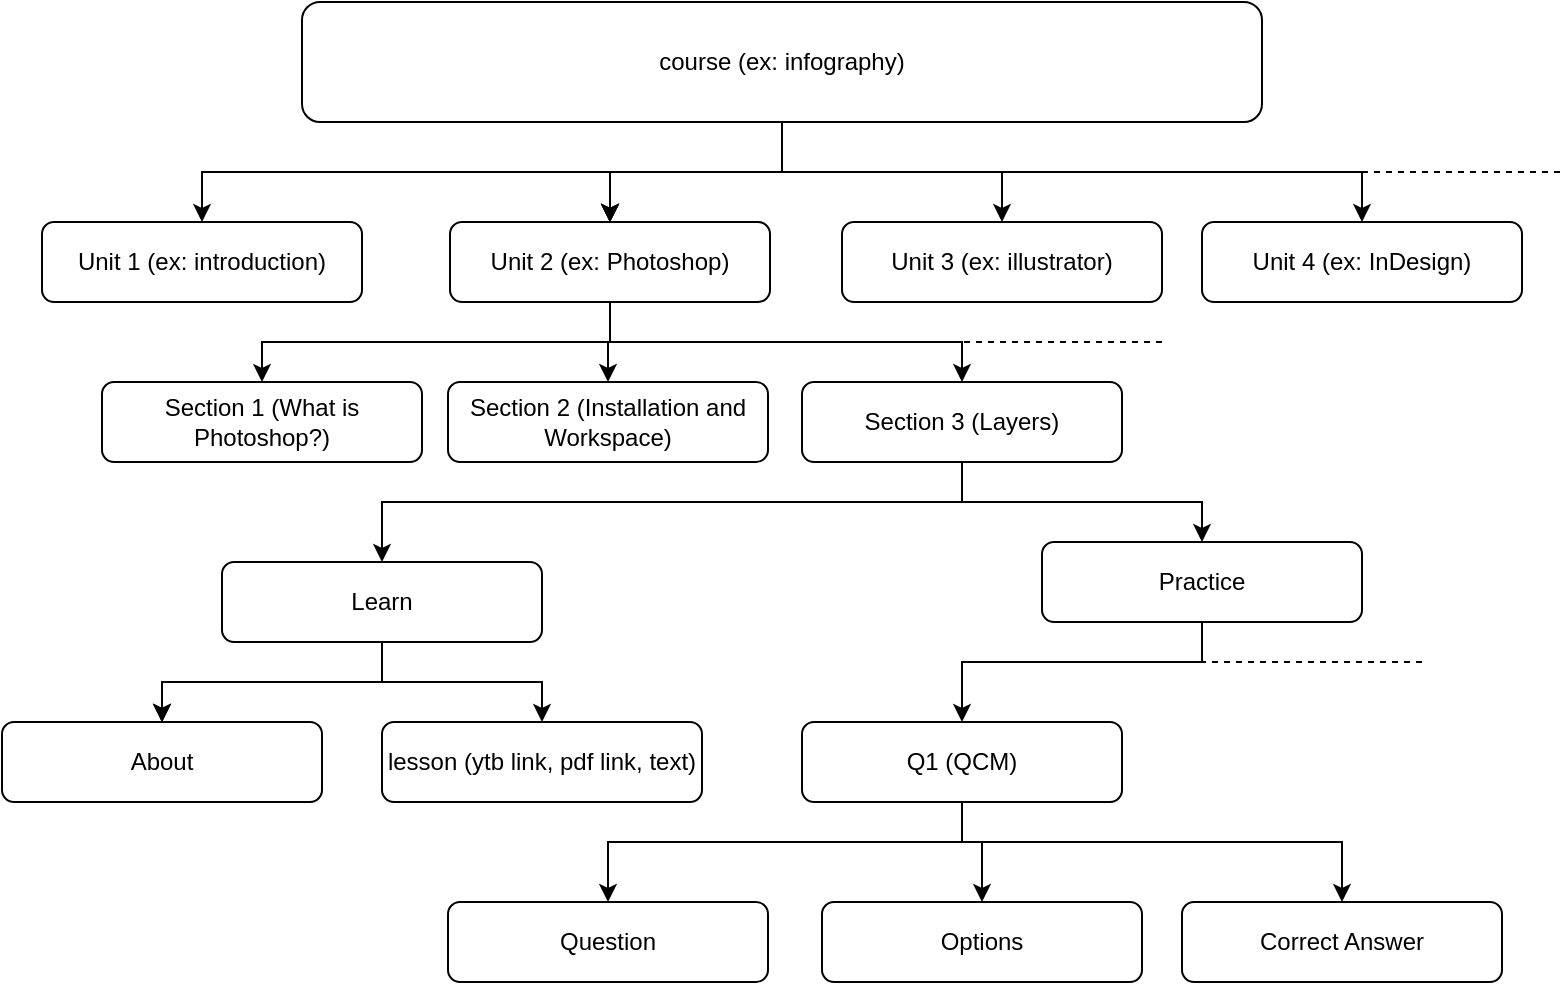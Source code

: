 <mxfile version="24.7.8">
  <diagram name="Page-1" id="53YqMRys3a-6Ifok4RmK">
    <mxGraphModel dx="1591" dy="1006" grid="1" gridSize="10" guides="1" tooltips="1" connect="1" arrows="1" fold="1" page="1" pageScale="1" pageWidth="827" pageHeight="1169" math="0" shadow="0">
      <root>
        <mxCell id="0" />
        <mxCell id="1" parent="0" />
        <mxCell id="cFj6kD6rxgU-CzGWSb2k-3" value="" style="edgeStyle=orthogonalEdgeStyle;rounded=0;orthogonalLoop=1;jettySize=auto;html=1;" edge="1" parent="1" source="cFj6kD6rxgU-CzGWSb2k-1" target="cFj6kD6rxgU-CzGWSb2k-2">
          <mxGeometry relative="1" as="geometry" />
        </mxCell>
        <mxCell id="cFj6kD6rxgU-CzGWSb2k-5" value="" style="edgeStyle=orthogonalEdgeStyle;rounded=0;orthogonalLoop=1;jettySize=auto;html=1;" edge="1" parent="1" source="cFj6kD6rxgU-CzGWSb2k-1" target="cFj6kD6rxgU-CzGWSb2k-4">
          <mxGeometry relative="1" as="geometry" />
        </mxCell>
        <mxCell id="cFj6kD6rxgU-CzGWSb2k-6" value="" style="edgeStyle=orthogonalEdgeStyle;rounded=0;orthogonalLoop=1;jettySize=auto;html=1;" edge="1" parent="1" source="cFj6kD6rxgU-CzGWSb2k-1" target="cFj6kD6rxgU-CzGWSb2k-4">
          <mxGeometry relative="1" as="geometry" />
        </mxCell>
        <mxCell id="cFj6kD6rxgU-CzGWSb2k-8" value="" style="edgeStyle=orthogonalEdgeStyle;rounded=0;orthogonalLoop=1;jettySize=auto;html=1;" edge="1" parent="1" source="cFj6kD6rxgU-CzGWSb2k-1" target="cFj6kD6rxgU-CzGWSb2k-4">
          <mxGeometry relative="1" as="geometry" />
        </mxCell>
        <mxCell id="cFj6kD6rxgU-CzGWSb2k-9" value="" style="edgeStyle=orthogonalEdgeStyle;rounded=0;orthogonalLoop=1;jettySize=auto;html=1;" edge="1" parent="1" source="cFj6kD6rxgU-CzGWSb2k-1" target="cFj6kD6rxgU-CzGWSb2k-4">
          <mxGeometry relative="1" as="geometry" />
        </mxCell>
        <mxCell id="cFj6kD6rxgU-CzGWSb2k-10" value="" style="edgeStyle=orthogonalEdgeStyle;rounded=0;orthogonalLoop=1;jettySize=auto;html=1;" edge="1" parent="1" source="cFj6kD6rxgU-CzGWSb2k-1" target="cFj6kD6rxgU-CzGWSb2k-4">
          <mxGeometry relative="1" as="geometry" />
        </mxCell>
        <mxCell id="cFj6kD6rxgU-CzGWSb2k-13" style="edgeStyle=orthogonalEdgeStyle;rounded=0;orthogonalLoop=1;jettySize=auto;html=1;entryX=0.5;entryY=0;entryDx=0;entryDy=0;" edge="1" parent="1" source="cFj6kD6rxgU-CzGWSb2k-1" target="cFj6kD6rxgU-CzGWSb2k-12">
          <mxGeometry relative="1" as="geometry" />
        </mxCell>
        <mxCell id="cFj6kD6rxgU-CzGWSb2k-15" style="edgeStyle=orthogonalEdgeStyle;rounded=0;orthogonalLoop=1;jettySize=auto;html=1;entryX=0.5;entryY=0;entryDx=0;entryDy=0;" edge="1" parent="1" source="cFj6kD6rxgU-CzGWSb2k-1" target="cFj6kD6rxgU-CzGWSb2k-14">
          <mxGeometry relative="1" as="geometry" />
        </mxCell>
        <mxCell id="cFj6kD6rxgU-CzGWSb2k-1" value="course (ex: infography)" style="rounded=1;whiteSpace=wrap;html=1;" vertex="1" parent="1">
          <mxGeometry x="180" y="60" width="480" height="60" as="geometry" />
        </mxCell>
        <mxCell id="cFj6kD6rxgU-CzGWSb2k-2" value="Unit 1 (ex: introduction)" style="rounded=1;whiteSpace=wrap;html=1;" vertex="1" parent="1">
          <mxGeometry x="50" y="170" width="160" height="40" as="geometry" />
        </mxCell>
        <mxCell id="cFj6kD6rxgU-CzGWSb2k-20" value="" style="edgeStyle=orthogonalEdgeStyle;rounded=0;orthogonalLoop=1;jettySize=auto;html=1;" edge="1" parent="1" source="cFj6kD6rxgU-CzGWSb2k-4" target="cFj6kD6rxgU-CzGWSb2k-19">
          <mxGeometry relative="1" as="geometry">
            <Array as="points">
              <mxPoint x="334" y="230" />
              <mxPoint x="160" y="230" />
            </Array>
          </mxGeometry>
        </mxCell>
        <mxCell id="cFj6kD6rxgU-CzGWSb2k-22" style="edgeStyle=orthogonalEdgeStyle;rounded=0;orthogonalLoop=1;jettySize=auto;html=1;entryX=0.5;entryY=0;entryDx=0;entryDy=0;" edge="1" parent="1" source="cFj6kD6rxgU-CzGWSb2k-4" target="cFj6kD6rxgU-CzGWSb2k-21">
          <mxGeometry relative="1" as="geometry" />
        </mxCell>
        <mxCell id="cFj6kD6rxgU-CzGWSb2k-25" style="edgeStyle=orthogonalEdgeStyle;rounded=0;orthogonalLoop=1;jettySize=auto;html=1;exitX=0.5;exitY=1;exitDx=0;exitDy=0;" edge="1" parent="1" source="cFj6kD6rxgU-CzGWSb2k-4" target="cFj6kD6rxgU-CzGWSb2k-23">
          <mxGeometry relative="1" as="geometry" />
        </mxCell>
        <mxCell id="cFj6kD6rxgU-CzGWSb2k-4" value="Unit 2 (ex: Photoshop)" style="rounded=1;whiteSpace=wrap;html=1;" vertex="1" parent="1">
          <mxGeometry x="254" y="170" width="160" height="40" as="geometry" />
        </mxCell>
        <mxCell id="cFj6kD6rxgU-CzGWSb2k-12" value="Unit 3 (ex: illustrator)" style="rounded=1;whiteSpace=wrap;html=1;" vertex="1" parent="1">
          <mxGeometry x="450" y="170" width="160" height="40" as="geometry" />
        </mxCell>
        <mxCell id="cFj6kD6rxgU-CzGWSb2k-14" value="Unit 4 (ex: InDesign)" style="rounded=1;whiteSpace=wrap;html=1;" vertex="1" parent="1">
          <mxGeometry x="630" y="170" width="160" height="40" as="geometry" />
        </mxCell>
        <mxCell id="cFj6kD6rxgU-CzGWSb2k-19" value="Section 1 (What is Photoshop?)&lt;span style=&quot;color: rgba(0, 0, 0, 0); font-family: monospace; font-size: 0px; text-align: start; text-wrap: nowrap;&quot;&gt;%3CmxGraphModel%3E%3Croot%3E%3CmxCell%20id%3D%220%22%2F%3E%3CmxCell%20id%3D%221%22%20parent%3D%220%22%2F%3E%3CmxCell%20id%3D%222%22%20value%3D%22Section%201%20(What%20is%20infography)%22%20style%3D%22whiteSpace%3Dwrap%3Bhtml%3D1%3Brounded%3D1%3B%22%20vertex%3D%221%22%20parent%3D%221%22%3E%3CmxGeometry%20x%3D%2220%22%20y%3D%22270%22%20width%3D%22160%22%20height%3D%2240%22%20as%3D%22geometry%22%2F%3E%3C%2FmxCell%3E%3C%2Froot%3E%3C%2FmxGraphModel%3E&lt;/span&gt;" style="whiteSpace=wrap;html=1;rounded=1;" vertex="1" parent="1">
          <mxGeometry x="80" y="250" width="160" height="40" as="geometry" />
        </mxCell>
        <mxCell id="cFj6kD6rxgU-CzGWSb2k-21" value="Section 2 (Installation and Workspace)&lt;span style=&quot;color: rgba(0, 0, 0, 0); font-family: monospace; font-size: 0px; text-align: start; text-wrap: nowrap;&quot;&gt;%3CmxGraphModel%3E%3Croot%3E%3CmxCell%20id%3D%220%22%2F%3E%3CmxCell%20id%3D%221%22%20parent%3D%220%22%2F%3E%3CmxCell%20id%3D%222%22%20value%3D%22Section%201%20(What%20is%20infography)%22%20style%3D%22whiteSpace%3Dwrap%3Bhtml%3D1%3Brounded%3D1%3B%22%20vertex%3D%221%22%20parent%3D%221%22%3E%3CmxGeometry%20x%3D%2220%22%20y%3D%22270%22%20width%3D%22160%22%20height%3D%2240%22%20as%3D%22geometry%22%2F%3E%3C%2FmxCell%3E%3C%2Froot%3E%3C%2FmxGraphModel%3E&lt;/span&gt;" style="whiteSpace=wrap;html=1;rounded=1;" vertex="1" parent="1">
          <mxGeometry x="253" y="250" width="160" height="40" as="geometry" />
        </mxCell>
        <mxCell id="cFj6kD6rxgU-CzGWSb2k-29" value="" style="edgeStyle=orthogonalEdgeStyle;rounded=0;orthogonalLoop=1;jettySize=auto;html=1;" edge="1" parent="1" source="cFj6kD6rxgU-CzGWSb2k-23" target="cFj6kD6rxgU-CzGWSb2k-28">
          <mxGeometry relative="1" as="geometry">
            <Array as="points">
              <mxPoint x="510" y="310" />
              <mxPoint x="220" y="310" />
            </Array>
          </mxGeometry>
        </mxCell>
        <mxCell id="cFj6kD6rxgU-CzGWSb2k-31" style="edgeStyle=orthogonalEdgeStyle;rounded=0;orthogonalLoop=1;jettySize=auto;html=1;entryX=0.5;entryY=0;entryDx=0;entryDy=0;" edge="1" parent="1" source="cFj6kD6rxgU-CzGWSb2k-23" target="cFj6kD6rxgU-CzGWSb2k-30">
          <mxGeometry relative="1" as="geometry" />
        </mxCell>
        <mxCell id="cFj6kD6rxgU-CzGWSb2k-23" value="Section 3 (Layers)&lt;span style=&quot;color: rgba(0, 0, 0, 0); font-family: monospace; font-size: 0px; text-align: start; text-wrap: nowrap;&quot;&gt;%3CmxGraphModel%3E%3Croot%3E%3CmxCell%20id%3D%220%22%2F%3E%3CmxCell%20id%3D%221%22%20parent%3D%220%22%2F%3E%3CmxCell%20id%3D%222%22%20value%3D%22Section%201%20(What%20is%20infography)%22%20style%3D%22whiteSpace%3Dwrap%3Bhtml%3D1%3Brounded%3D1%3B%22%20vertex%3D%221%22%20parent%3D%221%22%3E%3CmxGeometry%20x%3D%2220%22%20y%3D%22270%22%20width%3D%22160%22%20height%3D%2240%22%20as%3D%22geometry%22%2F%3E%3C%2FmxCell%3E%3C%2Froot%3E%3C%2FmxGraphModel%3E&lt;/span&gt;" style="whiteSpace=wrap;html=1;rounded=1;" vertex="1" parent="1">
          <mxGeometry x="430" y="250" width="160" height="40" as="geometry" />
        </mxCell>
        <mxCell id="cFj6kD6rxgU-CzGWSb2k-26" value="" style="endArrow=none;dashed=1;html=1;rounded=0;" edge="1" parent="1">
          <mxGeometry width="50" height="50" relative="1" as="geometry">
            <mxPoint x="610" y="230" as="sourcePoint" />
            <mxPoint x="510" y="230" as="targetPoint" />
          </mxGeometry>
        </mxCell>
        <mxCell id="cFj6kD6rxgU-CzGWSb2k-27" value="" style="endArrow=none;dashed=1;html=1;rounded=0;" edge="1" parent="1">
          <mxGeometry width="50" height="50" relative="1" as="geometry">
            <mxPoint x="809" y="145" as="sourcePoint" />
            <mxPoint x="709" y="145" as="targetPoint" />
          </mxGeometry>
        </mxCell>
        <mxCell id="cFj6kD6rxgU-CzGWSb2k-33" value="" style="edgeStyle=orthogonalEdgeStyle;rounded=0;orthogonalLoop=1;jettySize=auto;html=1;" edge="1" parent="1" source="cFj6kD6rxgU-CzGWSb2k-28" target="cFj6kD6rxgU-CzGWSb2k-32">
          <mxGeometry relative="1" as="geometry" />
        </mxCell>
        <mxCell id="cFj6kD6rxgU-CzGWSb2k-34" value="" style="edgeStyle=orthogonalEdgeStyle;rounded=0;orthogonalLoop=1;jettySize=auto;html=1;" edge="1" parent="1" source="cFj6kD6rxgU-CzGWSb2k-28" target="cFj6kD6rxgU-CzGWSb2k-32">
          <mxGeometry relative="1" as="geometry" />
        </mxCell>
        <mxCell id="cFj6kD6rxgU-CzGWSb2k-35" value="" style="edgeStyle=orthogonalEdgeStyle;rounded=0;orthogonalLoop=1;jettySize=auto;html=1;" edge="1" parent="1" source="cFj6kD6rxgU-CzGWSb2k-28" target="cFj6kD6rxgU-CzGWSb2k-32">
          <mxGeometry relative="1" as="geometry" />
        </mxCell>
        <mxCell id="cFj6kD6rxgU-CzGWSb2k-38" style="edgeStyle=orthogonalEdgeStyle;rounded=0;orthogonalLoop=1;jettySize=auto;html=1;entryX=0.5;entryY=0;entryDx=0;entryDy=0;" edge="1" parent="1" source="cFj6kD6rxgU-CzGWSb2k-28" target="cFj6kD6rxgU-CzGWSb2k-37">
          <mxGeometry relative="1" as="geometry" />
        </mxCell>
        <mxCell id="cFj6kD6rxgU-CzGWSb2k-28" value="Learn" style="whiteSpace=wrap;html=1;rounded=1;" vertex="1" parent="1">
          <mxGeometry x="140" y="340" width="160" height="40" as="geometry" />
        </mxCell>
        <mxCell id="cFj6kD6rxgU-CzGWSb2k-43" value="" style="edgeStyle=orthogonalEdgeStyle;rounded=0;orthogonalLoop=1;jettySize=auto;html=1;" edge="1" parent="1" source="cFj6kD6rxgU-CzGWSb2k-30" target="cFj6kD6rxgU-CzGWSb2k-42">
          <mxGeometry relative="1" as="geometry">
            <Array as="points">
              <mxPoint x="630" y="390" />
              <mxPoint x="510" y="390" />
            </Array>
          </mxGeometry>
        </mxCell>
        <mxCell id="cFj6kD6rxgU-CzGWSb2k-30" value="Practice" style="whiteSpace=wrap;html=1;rounded=1;" vertex="1" parent="1">
          <mxGeometry x="550" y="330" width="160" height="40" as="geometry" />
        </mxCell>
        <mxCell id="cFj6kD6rxgU-CzGWSb2k-32" value="About" style="whiteSpace=wrap;html=1;rounded=1;" vertex="1" parent="1">
          <mxGeometry x="30" y="420" width="160" height="40" as="geometry" />
        </mxCell>
        <mxCell id="cFj6kD6rxgU-CzGWSb2k-37" value="lesson (ytb link, pdf link, text)" style="whiteSpace=wrap;html=1;rounded=1;" vertex="1" parent="1">
          <mxGeometry x="220" y="420" width="160" height="40" as="geometry" />
        </mxCell>
        <mxCell id="cFj6kD6rxgU-CzGWSb2k-45" value="" style="edgeStyle=orthogonalEdgeStyle;rounded=0;orthogonalLoop=1;jettySize=auto;html=1;" edge="1" parent="1" source="cFj6kD6rxgU-CzGWSb2k-42" target="cFj6kD6rxgU-CzGWSb2k-44">
          <mxGeometry relative="1" as="geometry">
            <Array as="points">
              <mxPoint x="510" y="480" />
              <mxPoint x="333" y="480" />
            </Array>
          </mxGeometry>
        </mxCell>
        <mxCell id="cFj6kD6rxgU-CzGWSb2k-47" value="" style="edgeStyle=orthogonalEdgeStyle;rounded=0;orthogonalLoop=1;jettySize=auto;html=1;" edge="1" parent="1" source="cFj6kD6rxgU-CzGWSb2k-42" target="cFj6kD6rxgU-CzGWSb2k-46">
          <mxGeometry relative="1" as="geometry">
            <Array as="points">
              <mxPoint x="510" y="480" />
              <mxPoint x="520" y="480" />
            </Array>
          </mxGeometry>
        </mxCell>
        <mxCell id="cFj6kD6rxgU-CzGWSb2k-50" style="edgeStyle=orthogonalEdgeStyle;rounded=0;orthogonalLoop=1;jettySize=auto;html=1;" edge="1" parent="1" source="cFj6kD6rxgU-CzGWSb2k-42" target="cFj6kD6rxgU-CzGWSb2k-49">
          <mxGeometry relative="1" as="geometry">
            <Array as="points">
              <mxPoint x="510" y="480" />
              <mxPoint x="700" y="480" />
            </Array>
          </mxGeometry>
        </mxCell>
        <mxCell id="cFj6kD6rxgU-CzGWSb2k-42" value="Q1 (QCM)" style="whiteSpace=wrap;html=1;rounded=1;" vertex="1" parent="1">
          <mxGeometry x="430" y="420" width="160" height="40" as="geometry" />
        </mxCell>
        <mxCell id="cFj6kD6rxgU-CzGWSb2k-44" value="Question" style="whiteSpace=wrap;html=1;rounded=1;" vertex="1" parent="1">
          <mxGeometry x="253" y="510" width="160" height="40" as="geometry" />
        </mxCell>
        <mxCell id="cFj6kD6rxgU-CzGWSb2k-46" value="Options" style="whiteSpace=wrap;html=1;rounded=1;" vertex="1" parent="1">
          <mxGeometry x="440" y="510" width="160" height="40" as="geometry" />
        </mxCell>
        <mxCell id="cFj6kD6rxgU-CzGWSb2k-49" value="Correct Answer" style="whiteSpace=wrap;html=1;rounded=1;" vertex="1" parent="1">
          <mxGeometry x="620" y="510" width="160" height="40" as="geometry" />
        </mxCell>
        <mxCell id="cFj6kD6rxgU-CzGWSb2k-51" value="" style="endArrow=none;dashed=1;html=1;rounded=0;" edge="1" parent="1">
          <mxGeometry width="50" height="50" relative="1" as="geometry">
            <mxPoint x="740" y="390" as="sourcePoint" />
            <mxPoint x="630" y="390" as="targetPoint" />
          </mxGeometry>
        </mxCell>
      </root>
    </mxGraphModel>
  </diagram>
</mxfile>
